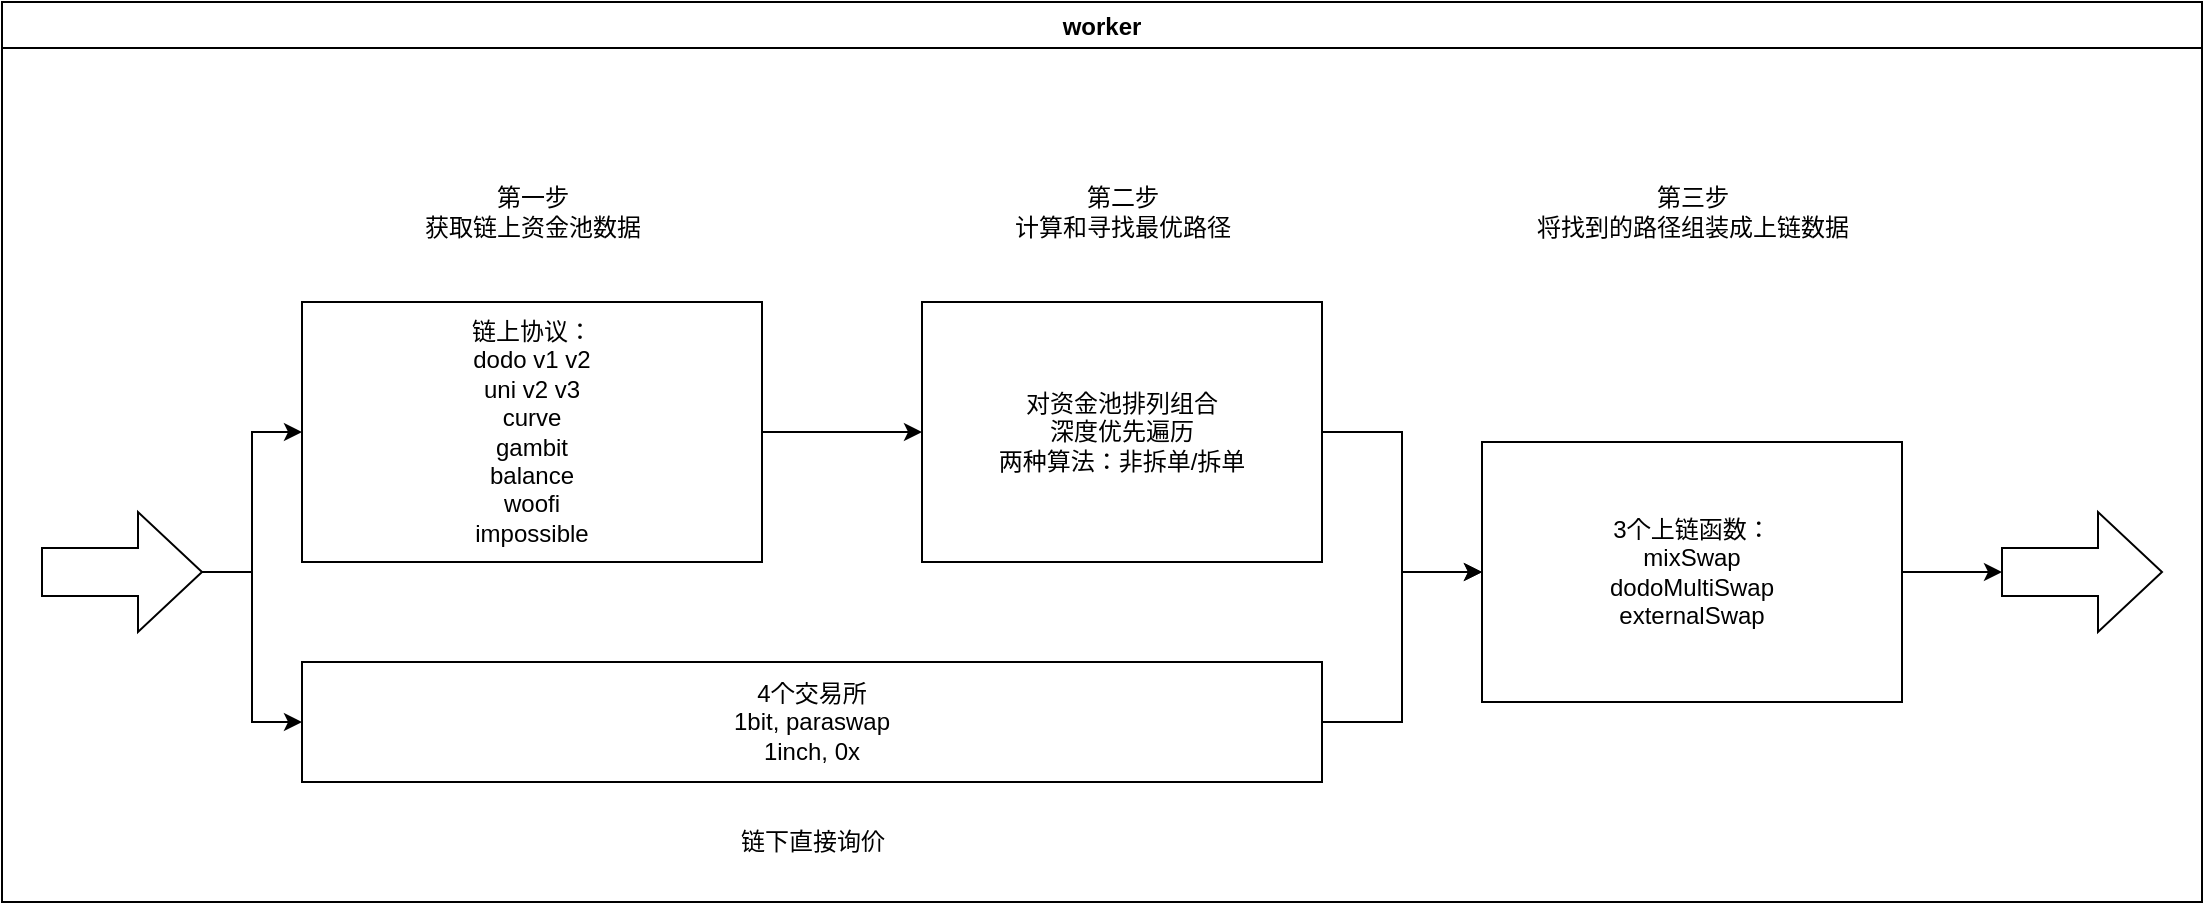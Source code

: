 <mxfile version="18.1.1" type="github">
  <diagram id="Kj_0pw2TCpymt6OpBjv3" name="Page-1">
    <mxGraphModel dx="2125" dy="945" grid="1" gridSize="10" guides="1" tooltips="1" connect="1" arrows="1" fold="1" page="1" pageScale="1" pageWidth="827" pageHeight="1169" math="0" shadow="0">
      <root>
        <mxCell id="0" />
        <mxCell id="1" parent="0" />
        <mxCell id="ZnH17qEO6tmUItcDU8P--13" value="" style="edgeStyle=orthogonalEdgeStyle;rounded=0;orthogonalLoop=1;jettySize=auto;html=1;" edge="1" parent="1" source="ZnH17qEO6tmUItcDU8P--1" target="ZnH17qEO6tmUItcDU8P--7">
          <mxGeometry relative="1" as="geometry" />
        </mxCell>
        <mxCell id="ZnH17qEO6tmUItcDU8P--1" value="链上协议：&lt;br&gt;dodo v1 v2&lt;br&gt;uni v2 v3&lt;br&gt;curve&lt;br&gt;gambit&lt;br&gt;balance&lt;br&gt;woofi&lt;br&gt;impossible" style="rounded=0;whiteSpace=wrap;html=1;" vertex="1" parent="1">
          <mxGeometry x="100" y="230" width="230" height="130" as="geometry" />
        </mxCell>
        <mxCell id="ZnH17qEO6tmUItcDU8P--3" value="第一步&lt;br&gt;获取链上资金池数据" style="text;html=1;align=center;verticalAlign=middle;resizable=0;points=[];autosize=1;strokeColor=none;fillColor=none;" vertex="1" parent="1">
          <mxGeometry x="155" y="170" width="120" height="30" as="geometry" />
        </mxCell>
        <mxCell id="ZnH17qEO6tmUItcDU8P--14" value="" style="edgeStyle=orthogonalEdgeStyle;rounded=0;orthogonalLoop=1;jettySize=auto;html=1;" edge="1" parent="1" source="ZnH17qEO6tmUItcDU8P--7" target="ZnH17qEO6tmUItcDU8P--9">
          <mxGeometry relative="1" as="geometry" />
        </mxCell>
        <mxCell id="ZnH17qEO6tmUItcDU8P--7" value="对资金池排列组合&lt;br&gt;深度优先遍历&lt;br&gt;两种算法：非拆单/拆单" style="rounded=0;whiteSpace=wrap;html=1;" vertex="1" parent="1">
          <mxGeometry x="410" y="230" width="200" height="130" as="geometry" />
        </mxCell>
        <mxCell id="ZnH17qEO6tmUItcDU8P--8" value="第二步&lt;br&gt;计算和寻找最优路径" style="text;html=1;align=center;verticalAlign=middle;resizable=0;points=[];autosize=1;strokeColor=none;fillColor=none;" vertex="1" parent="1">
          <mxGeometry x="450" y="170" width="120" height="30" as="geometry" />
        </mxCell>
        <mxCell id="ZnH17qEO6tmUItcDU8P--25" value="" style="edgeStyle=orthogonalEdgeStyle;rounded=0;orthogonalLoop=1;jettySize=auto;html=1;" edge="1" parent="1" source="ZnH17qEO6tmUItcDU8P--9" target="ZnH17qEO6tmUItcDU8P--20">
          <mxGeometry relative="1" as="geometry" />
        </mxCell>
        <mxCell id="ZnH17qEO6tmUItcDU8P--9" value="3个上链函数：&lt;br&gt;mixSwap&lt;br&gt;dodoMultiSwap&lt;br&gt;externalSwap" style="rounded=0;whiteSpace=wrap;html=1;" vertex="1" parent="1">
          <mxGeometry x="690" y="300" width="210" height="130" as="geometry" />
        </mxCell>
        <mxCell id="ZnH17qEO6tmUItcDU8P--11" value="第三步&lt;br&gt;将找到的路径组装成上链数据" style="text;html=1;align=center;verticalAlign=middle;resizable=0;points=[];autosize=1;strokeColor=none;fillColor=none;" vertex="1" parent="1">
          <mxGeometry x="710" y="170" width="170" height="30" as="geometry" />
        </mxCell>
        <mxCell id="ZnH17qEO6tmUItcDU8P--15" value="" style="edgeStyle=orthogonalEdgeStyle;rounded=0;orthogonalLoop=1;jettySize=auto;html=1;" edge="1" parent="1" source="ZnH17qEO6tmUItcDU8P--12" target="ZnH17qEO6tmUItcDU8P--9">
          <mxGeometry relative="1" as="geometry" />
        </mxCell>
        <mxCell id="ZnH17qEO6tmUItcDU8P--12" value="4个交易所&lt;br&gt;1bit, paraswap&lt;br&gt;1inch, 0x" style="rounded=0;whiteSpace=wrap;html=1;" vertex="1" parent="1">
          <mxGeometry x="100" y="410" width="510" height="60" as="geometry" />
        </mxCell>
        <mxCell id="ZnH17qEO6tmUItcDU8P--16" value="链下直接询价" style="text;html=1;align=center;verticalAlign=middle;resizable=0;points=[];autosize=1;strokeColor=none;fillColor=none;" vertex="1" parent="1">
          <mxGeometry x="310" y="490" width="90" height="20" as="geometry" />
        </mxCell>
        <mxCell id="ZnH17qEO6tmUItcDU8P--17" value="worker" style="swimlane;" vertex="1" parent="1">
          <mxGeometry x="-50" y="80" width="1100" height="450" as="geometry">
            <mxRectangle x="80" y="80" width="70" height="23" as="alternateBounds" />
          </mxGeometry>
        </mxCell>
        <mxCell id="ZnH17qEO6tmUItcDU8P--23" value="" style="edgeStyle=orthogonalEdgeStyle;rounded=0;orthogonalLoop=1;jettySize=auto;html=1;" edge="1" parent="1" source="ZnH17qEO6tmUItcDU8P--18" target="ZnH17qEO6tmUItcDU8P--1">
          <mxGeometry relative="1" as="geometry" />
        </mxCell>
        <mxCell id="ZnH17qEO6tmUItcDU8P--24" style="edgeStyle=orthogonalEdgeStyle;rounded=0;orthogonalLoop=1;jettySize=auto;html=1;entryX=0;entryY=0.5;entryDx=0;entryDy=0;" edge="1" parent="1" source="ZnH17qEO6tmUItcDU8P--18" target="ZnH17qEO6tmUItcDU8P--12">
          <mxGeometry relative="1" as="geometry" />
        </mxCell>
        <mxCell id="ZnH17qEO6tmUItcDU8P--18" value="" style="shape=singleArrow;whiteSpace=wrap;html=1;arrowWidth=0.4;arrowSize=0.4;" vertex="1" parent="1">
          <mxGeometry x="-30" y="335" width="80" height="60" as="geometry" />
        </mxCell>
        <mxCell id="ZnH17qEO6tmUItcDU8P--20" value="" style="shape=singleArrow;whiteSpace=wrap;html=1;arrowWidth=0.4;arrowSize=0.4;" vertex="1" parent="1">
          <mxGeometry x="950" y="335" width="80" height="60" as="geometry" />
        </mxCell>
      </root>
    </mxGraphModel>
  </diagram>
</mxfile>
